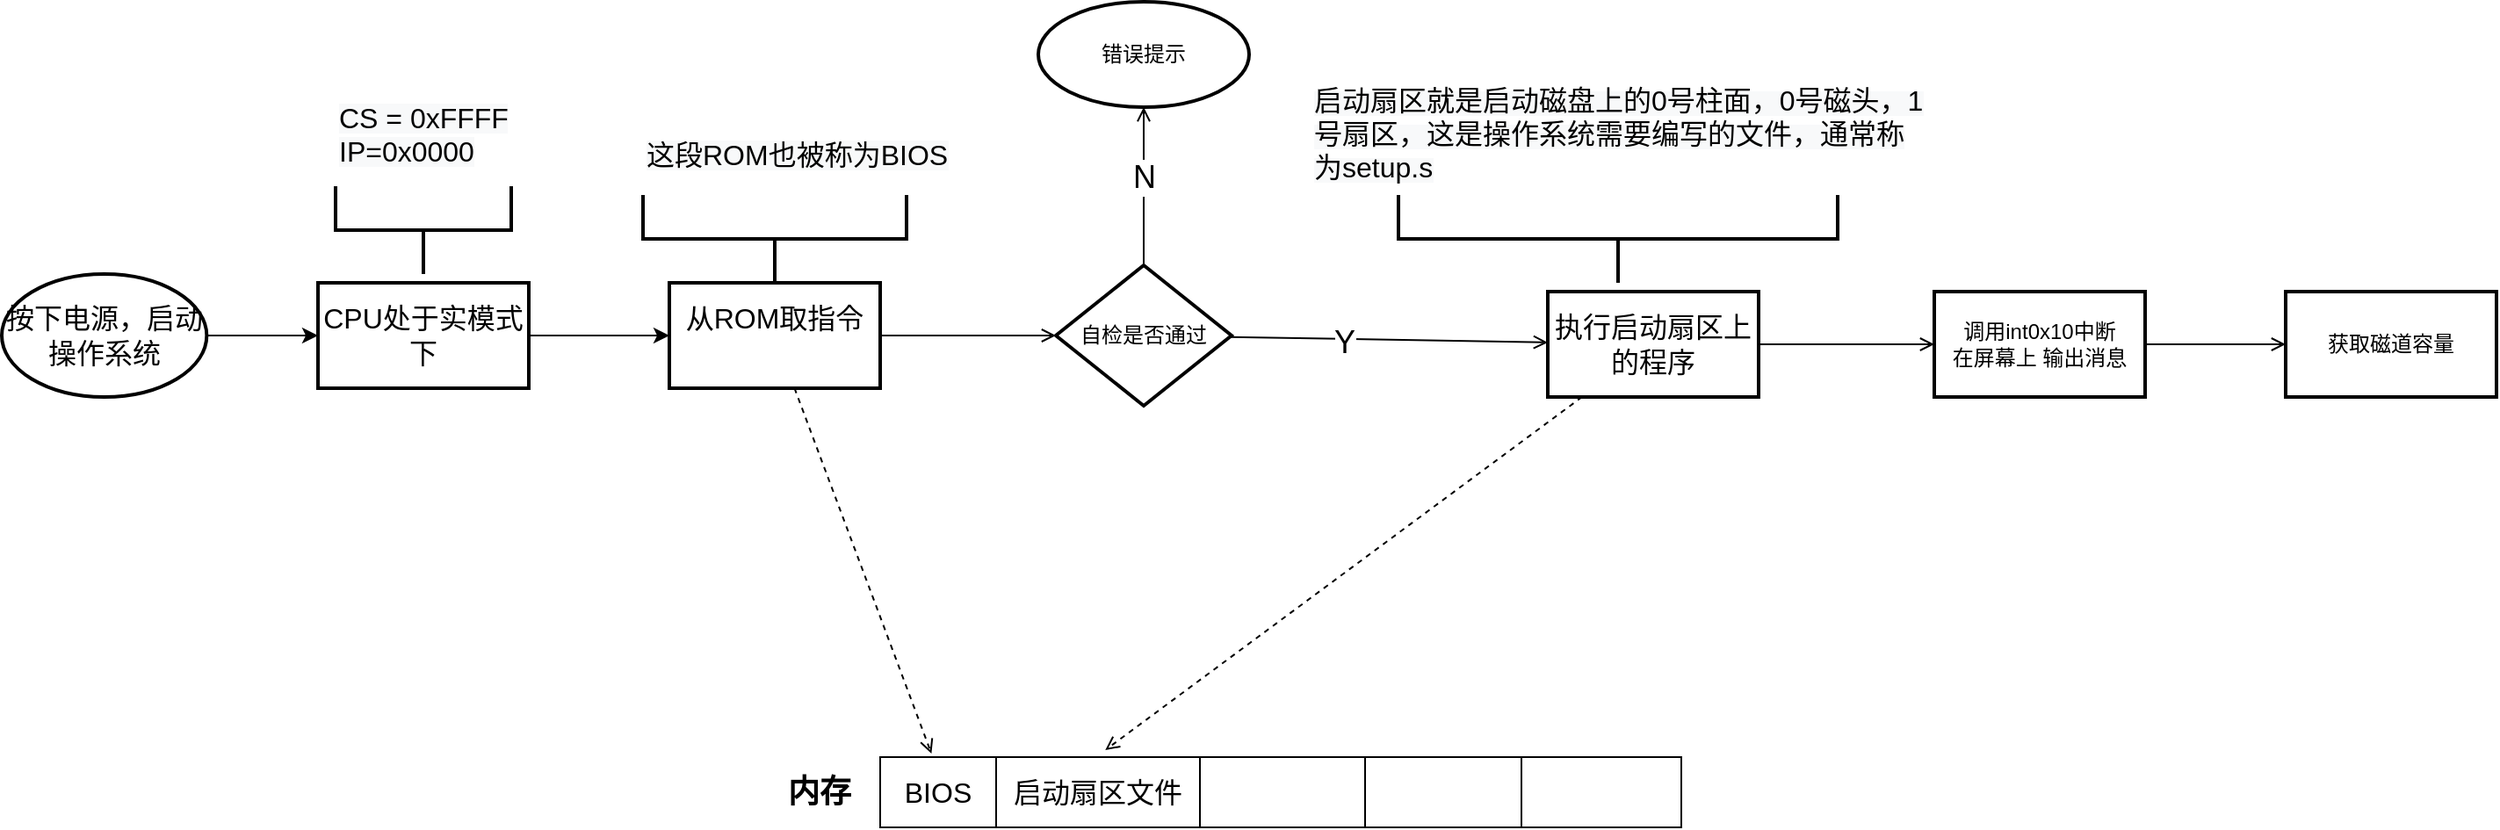 <mxfile version="16.3.0" type="github">
  <diagram id="a2CuIqCqKbvbjyX_eEk6" name="操作系统的启动">
    <mxGraphModel dx="1422" dy="754" grid="1" gridSize="10" guides="1" tooltips="1" connect="1" arrows="1" fold="1" page="1" pageScale="1" pageWidth="827" pageHeight="1169" math="0" shadow="0">
      <root>
        <mxCell id="0" />
        <mxCell id="1" parent="0" />
        <mxCell id="D6BI33M1YBVbn7DMA1we-3" value="" style="edgeStyle=orthogonalEdgeStyle;rounded=0;orthogonalLoop=1;jettySize=auto;html=1;" parent="1" source="D6BI33M1YBVbn7DMA1we-1" target="D6BI33M1YBVbn7DMA1we-2" edge="1">
          <mxGeometry relative="1" as="geometry" />
        </mxCell>
        <mxCell id="D6BI33M1YBVbn7DMA1we-1" value="&lt;font style=&quot;font-size: 16px&quot;&gt;按下电源，启动操作系统&lt;/font&gt;" style="strokeWidth=2;html=1;shape=mxgraph.flowchart.start_1;whiteSpace=wrap;" parent="1" vertex="1">
          <mxGeometry x="20" y="235" width="116.67" height="70" as="geometry" />
        </mxCell>
        <mxCell id="lBTi12z7aVCauMsgIR6L-10" value="" style="edgeStyle=orthogonalEdgeStyle;rounded=0;orthogonalLoop=1;jettySize=auto;html=1;" edge="1" parent="1" source="D6BI33M1YBVbn7DMA1we-2" target="lBTi12z7aVCauMsgIR6L-9">
          <mxGeometry relative="1" as="geometry" />
        </mxCell>
        <mxCell id="D6BI33M1YBVbn7DMA1we-2" value="&lt;font style=&quot;font-size: 16px&quot;&gt;CPU处于实模式下&lt;/font&gt;" style="whiteSpace=wrap;html=1;strokeWidth=2;" parent="1" vertex="1">
          <mxGeometry x="200" y="240" width="120" height="60" as="geometry" />
        </mxCell>
        <mxCell id="lBTi12z7aVCauMsgIR6L-30" style="rounded=1;orthogonalLoop=1;jettySize=auto;html=1;entryX=0.064;entryY=-0.05;entryDx=0;entryDy=0;entryPerimeter=0;dashed=1;fontSize=18;endArrow=open;endFill=0;" edge="1" parent="1" source="lBTi12z7aVCauMsgIR6L-9" target="lBTi12z7aVCauMsgIR6L-23">
          <mxGeometry relative="1" as="geometry" />
        </mxCell>
        <mxCell id="lBTi12z7aVCauMsgIR6L-41" value="" style="edgeStyle=none;rounded=1;orthogonalLoop=1;jettySize=auto;html=1;fontSize=18;endArrow=open;endFill=0;" edge="1" parent="1" source="lBTi12z7aVCauMsgIR6L-9" target="lBTi12z7aVCauMsgIR6L-40">
          <mxGeometry relative="1" as="geometry" />
        </mxCell>
        <mxCell id="lBTi12z7aVCauMsgIR6L-9" value="&lt;font style=&quot;font-size: 16px&quot;&gt;从ROM取指令&lt;br&gt;&lt;br&gt;&lt;/font&gt;" style="whiteSpace=wrap;html=1;strokeWidth=2;" vertex="1" parent="1">
          <mxGeometry x="400" y="240" width="120" height="60" as="geometry" />
        </mxCell>
        <mxCell id="lBTi12z7aVCauMsgIR6L-47" style="edgeStyle=none;rounded=1;orthogonalLoop=1;jettySize=auto;html=1;entryX=0.281;entryY=-0.1;entryDx=0;entryDy=0;entryPerimeter=0;dashed=1;fontSize=18;endArrow=open;endFill=0;" edge="1" parent="1" source="lBTi12z7aVCauMsgIR6L-11" target="lBTi12z7aVCauMsgIR6L-23">
          <mxGeometry relative="1" as="geometry" />
        </mxCell>
        <mxCell id="lBTi12z7aVCauMsgIR6L-54" value="" style="edgeStyle=none;rounded=1;orthogonalLoop=1;jettySize=auto;html=1;fontSize=18;endArrow=open;endFill=0;" edge="1" parent="1" source="lBTi12z7aVCauMsgIR6L-11" target="lBTi12z7aVCauMsgIR6L-53">
          <mxGeometry relative="1" as="geometry" />
        </mxCell>
        <mxCell id="lBTi12z7aVCauMsgIR6L-11" value="&lt;font style=&quot;font-size: 16px&quot;&gt;执行启动扇区上的程序&lt;/font&gt;" style="whiteSpace=wrap;html=1;strokeWidth=2;" vertex="1" parent="1">
          <mxGeometry x="900" y="245" width="120" height="60" as="geometry" />
        </mxCell>
        <mxCell id="lBTi12z7aVCauMsgIR6L-15" value="&lt;span style=&quot;color: rgb(0 , 0 , 0) ; font-family: &amp;#34;helvetica&amp;#34; ; font-style: normal ; font-weight: 400 ; letter-spacing: normal ; text-align: center ; text-indent: 0px ; text-transform: none ; word-spacing: 0px ; background-color: rgb(248 , 249 , 250) ; display: inline ; float: none&quot;&gt;&lt;font style=&quot;font-size: 16px&quot;&gt;启动扇区就是启动磁盘上的0号柱面，0号磁头，1号扇区，这是操作系统需要编写的文件，通常称为setup.s&lt;/font&gt;&lt;/span&gt;" style="text;whiteSpace=wrap;html=1;" vertex="1" parent="1">
          <mxGeometry x="765" y="120" width="350" height="30" as="geometry" />
        </mxCell>
        <mxCell id="lBTi12z7aVCauMsgIR6L-18" value="&lt;span style=&quot;color: rgb(0, 0, 0); font-family: helvetica; font-size: 16px; font-style: normal; font-weight: 400; letter-spacing: normal; text-align: center; text-indent: 0px; text-transform: none; word-spacing: 0px; background-color: rgb(248, 249, 250); display: inline; float: none;&quot;&gt;CS = 0xFFFF&lt;/span&gt;&lt;br style=&quot;color: rgb(0, 0, 0); font-family: helvetica; font-size: 16px; font-style: normal; font-weight: 400; letter-spacing: normal; text-align: center; text-indent: 0px; text-transform: none; word-spacing: 0px; background-color: rgb(248, 249, 250);&quot;&gt;&lt;span style=&quot;color: rgb(0, 0, 0); font-family: helvetica; font-size: 16px; font-style: normal; font-weight: 400; letter-spacing: normal; text-align: center; text-indent: 0px; text-transform: none; word-spacing: 0px; background-color: rgb(248, 249, 250); display: inline; float: none;&quot;&gt;IP=0x0000&lt;/span&gt;" style="text;whiteSpace=wrap;html=1;fontSize=16;" vertex="1" parent="1">
          <mxGeometry x="210" y="130" width="120" height="50" as="geometry" />
        </mxCell>
        <mxCell id="lBTi12z7aVCauMsgIR6L-22" value="" style="shape=table;startSize=0;container=1;collapsible=0;childLayout=tableLayout;fontSize=16;" vertex="1" parent="1">
          <mxGeometry x="520" y="510" width="456" height="40" as="geometry" />
        </mxCell>
        <mxCell id="lBTi12z7aVCauMsgIR6L-23" value="" style="shape=tableRow;horizontal=0;startSize=0;swimlaneHead=0;swimlaneBody=0;top=0;left=0;bottom=0;right=0;collapsible=0;dropTarget=0;fillColor=none;points=[[0,0.5],[1,0.5]];portConstraint=eastwest;fontSize=16;" vertex="1" parent="lBTi12z7aVCauMsgIR6L-22">
          <mxGeometry width="456" height="40" as="geometry" />
        </mxCell>
        <mxCell id="lBTi12z7aVCauMsgIR6L-24" value="BIOS" style="shape=partialRectangle;html=1;whiteSpace=wrap;connectable=0;overflow=hidden;fillColor=none;top=0;left=0;bottom=0;right=0;pointerEvents=1;fontSize=16;" vertex="1" parent="lBTi12z7aVCauMsgIR6L-23">
          <mxGeometry width="66" height="40" as="geometry">
            <mxRectangle width="66" height="40" as="alternateBounds" />
          </mxGeometry>
        </mxCell>
        <mxCell id="lBTi12z7aVCauMsgIR6L-25" value="启动扇区文件" style="shape=partialRectangle;html=1;whiteSpace=wrap;connectable=0;overflow=hidden;fillColor=none;top=0;left=0;bottom=0;right=0;pointerEvents=1;fontSize=16;" vertex="1" parent="lBTi12z7aVCauMsgIR6L-23">
          <mxGeometry x="66" width="116" height="40" as="geometry">
            <mxRectangle width="116" height="40" as="alternateBounds" />
          </mxGeometry>
        </mxCell>
        <mxCell id="lBTi12z7aVCauMsgIR6L-26" value="" style="shape=partialRectangle;html=1;whiteSpace=wrap;connectable=0;overflow=hidden;fillColor=none;top=0;left=0;bottom=0;right=0;pointerEvents=1;fontSize=16;" vertex="1" parent="lBTi12z7aVCauMsgIR6L-23">
          <mxGeometry x="182" width="94" height="40" as="geometry">
            <mxRectangle width="94" height="40" as="alternateBounds" />
          </mxGeometry>
        </mxCell>
        <mxCell id="lBTi12z7aVCauMsgIR6L-27" value="" style="shape=partialRectangle;html=1;whiteSpace=wrap;connectable=0;overflow=hidden;fillColor=none;top=0;left=0;bottom=0;right=0;pointerEvents=1;fontSize=16;" vertex="1" parent="lBTi12z7aVCauMsgIR6L-23">
          <mxGeometry x="276" width="89" height="40" as="geometry">
            <mxRectangle width="89" height="40" as="alternateBounds" />
          </mxGeometry>
        </mxCell>
        <mxCell id="lBTi12z7aVCauMsgIR6L-28" value="" style="shape=partialRectangle;html=1;whiteSpace=wrap;connectable=0;overflow=hidden;fillColor=none;top=0;left=0;bottom=0;right=0;pointerEvents=1;fontSize=16;" vertex="1" parent="lBTi12z7aVCauMsgIR6L-23">
          <mxGeometry x="365" width="91" height="40" as="geometry">
            <mxRectangle width="91" height="40" as="alternateBounds" />
          </mxGeometry>
        </mxCell>
        <mxCell id="lBTi12z7aVCauMsgIR6L-29" value="&lt;font style=&quot;font-size: 18px&quot;&gt;&lt;b&gt;内存&lt;/b&gt;&lt;/font&gt;" style="text;html=1;resizable=0;autosize=1;align=center;verticalAlign=middle;points=[];fillColor=none;strokeColor=none;rounded=0;fontSize=16;" vertex="1" parent="1">
          <mxGeometry x="460" y="520" width="50" height="20" as="geometry" />
        </mxCell>
        <mxCell id="lBTi12z7aVCauMsgIR6L-32" value="&lt;span style=&quot;color: rgb(0, 0, 0); font-family: helvetica; font-size: 16px; font-style: normal; font-weight: 400; letter-spacing: normal; text-align: center; text-indent: 0px; text-transform: none; word-spacing: 0px; background-color: rgb(248, 249, 250); display: inline; float: none;&quot;&gt;这段ROM也被称为BIOS&lt;/span&gt;" style="text;whiteSpace=wrap;html=1;fontSize=18;" vertex="1" parent="1">
          <mxGeometry x="385" y="150" width="200" height="40" as="geometry" />
        </mxCell>
        <mxCell id="lBTi12z7aVCauMsgIR6L-42" style="edgeStyle=none;rounded=1;orthogonalLoop=1;jettySize=auto;html=1;fontSize=18;endArrow=open;endFill=0;" edge="1" parent="1" source="lBTi12z7aVCauMsgIR6L-40" target="lBTi12z7aVCauMsgIR6L-11">
          <mxGeometry relative="1" as="geometry" />
        </mxCell>
        <mxCell id="lBTi12z7aVCauMsgIR6L-43" value="Y" style="edgeLabel;html=1;align=center;verticalAlign=middle;resizable=0;points=[];fontSize=18;" vertex="1" connectable="0" parent="lBTi12z7aVCauMsgIR6L-42">
          <mxGeometry x="-0.283" y="-2" relative="1" as="geometry">
            <mxPoint as="offset" />
          </mxGeometry>
        </mxCell>
        <mxCell id="lBTi12z7aVCauMsgIR6L-45" value="" style="edgeStyle=none;rounded=1;orthogonalLoop=1;jettySize=auto;html=1;fontSize=18;endArrow=open;endFill=0;" edge="1" parent="1" source="lBTi12z7aVCauMsgIR6L-40" target="lBTi12z7aVCauMsgIR6L-44">
          <mxGeometry relative="1" as="geometry" />
        </mxCell>
        <mxCell id="lBTi12z7aVCauMsgIR6L-46" value="N" style="edgeLabel;html=1;align=center;verticalAlign=middle;resizable=0;points=[];fontSize=18;" vertex="1" connectable="0" parent="lBTi12z7aVCauMsgIR6L-45">
          <mxGeometry x="0.333" relative="1" as="geometry">
            <mxPoint y="10" as="offset" />
          </mxGeometry>
        </mxCell>
        <mxCell id="lBTi12z7aVCauMsgIR6L-40" value="自检是否通过" style="rhombus;whiteSpace=wrap;html=1;strokeWidth=2;" vertex="1" parent="1">
          <mxGeometry x="620" y="230" width="100" height="80" as="geometry" />
        </mxCell>
        <mxCell id="lBTi12z7aVCauMsgIR6L-44" value="错误提示" style="ellipse;whiteSpace=wrap;html=1;strokeWidth=2;" vertex="1" parent="1">
          <mxGeometry x="610" y="80" width="120" height="60" as="geometry" />
        </mxCell>
        <mxCell id="lBTi12z7aVCauMsgIR6L-48" value="" style="strokeWidth=2;html=1;shape=mxgraph.flowchart.annotation_2;align=left;labelPosition=right;pointerEvents=1;fontSize=18;rotation=-90;" vertex="1" parent="1">
          <mxGeometry x="235" y="160" width="50" height="100" as="geometry" />
        </mxCell>
        <mxCell id="lBTi12z7aVCauMsgIR6L-51" value="" style="strokeWidth=2;html=1;shape=mxgraph.flowchart.annotation_2;align=left;labelPosition=right;pointerEvents=1;fontSize=18;rotation=-90;" vertex="1" parent="1">
          <mxGeometry x="435" y="140" width="50" height="150" as="geometry" />
        </mxCell>
        <mxCell id="lBTi12z7aVCauMsgIR6L-52" value="" style="strokeWidth=2;html=1;shape=mxgraph.flowchart.annotation_2;align=left;labelPosition=right;pointerEvents=1;fontSize=18;rotation=-90;" vertex="1" parent="1">
          <mxGeometry x="915" y="90" width="50" height="250" as="geometry" />
        </mxCell>
        <mxCell id="lBTi12z7aVCauMsgIR6L-56" value="" style="edgeStyle=none;rounded=1;orthogonalLoop=1;jettySize=auto;html=1;fontSize=18;endArrow=open;endFill=0;" edge="1" parent="1" source="lBTi12z7aVCauMsgIR6L-53" target="lBTi12z7aVCauMsgIR6L-55">
          <mxGeometry relative="1" as="geometry" />
        </mxCell>
        <mxCell id="lBTi12z7aVCauMsgIR6L-53" value="调用int0x10中断&lt;br&gt;在屏幕上 输出消息" style="whiteSpace=wrap;html=1;strokeWidth=2;" vertex="1" parent="1">
          <mxGeometry x="1120" y="245" width="120" height="60" as="geometry" />
        </mxCell>
        <mxCell id="lBTi12z7aVCauMsgIR6L-55" value="获取磁道容量" style="whiteSpace=wrap;html=1;strokeWidth=2;" vertex="1" parent="1">
          <mxGeometry x="1320" y="245" width="120" height="60" as="geometry" />
        </mxCell>
      </root>
    </mxGraphModel>
  </diagram>
</mxfile>
